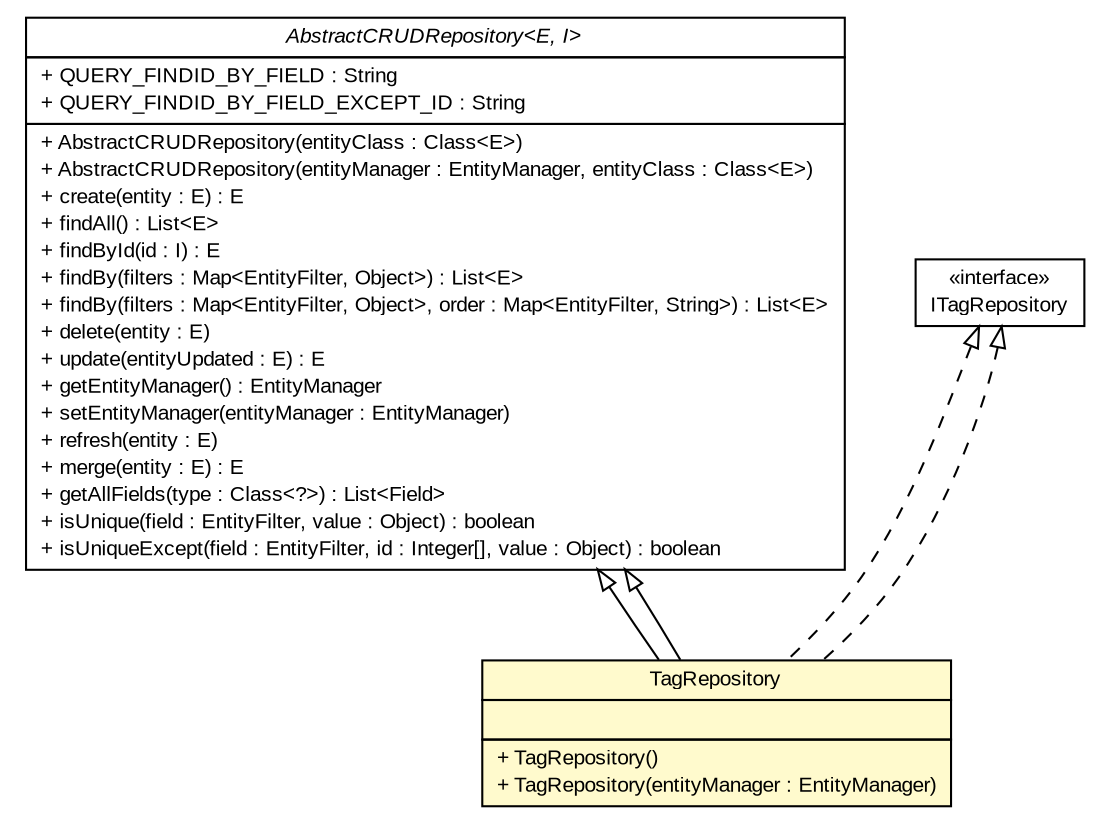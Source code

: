 #!/usr/local/bin/dot
#
# Class diagram 
# Generated by UMLGraph version R5_6-24-gf6e263 (http://www.umlgraph.org/)
#

digraph G {
	edge [fontname="arial",fontsize=10,labelfontname="arial",labelfontsize=10];
	node [fontname="arial",fontsize=10,shape=plaintext];
	nodesep=0.25;
	ranksep=0.5;
	// gov.sandia.cf.dao.AbstractCRUDRepository<E, I>
	c409732 [label=<<table title="gov.sandia.cf.dao.AbstractCRUDRepository" border="0" cellborder="1" cellspacing="0" cellpadding="2" port="p" href="../AbstractCRUDRepository.html">
		<tr><td><table border="0" cellspacing="0" cellpadding="1">
<tr><td align="center" balign="center"><font face="arial italic"> AbstractCRUDRepository&lt;E, I&gt; </font></td></tr>
		</table></td></tr>
		<tr><td><table border="0" cellspacing="0" cellpadding="1">
<tr><td align="left" balign="left"> + QUERY_FINDID_BY_FIELD : String </td></tr>
<tr><td align="left" balign="left"> + QUERY_FINDID_BY_FIELD_EXCEPT_ID : String </td></tr>
		</table></td></tr>
		<tr><td><table border="0" cellspacing="0" cellpadding="1">
<tr><td align="left" balign="left"> + AbstractCRUDRepository(entityClass : Class&lt;E&gt;) </td></tr>
<tr><td align="left" balign="left"> + AbstractCRUDRepository(entityManager : EntityManager, entityClass : Class&lt;E&gt;) </td></tr>
<tr><td align="left" balign="left"> + create(entity : E) : E </td></tr>
<tr><td align="left" balign="left"> + findAll() : List&lt;E&gt; </td></tr>
<tr><td align="left" balign="left"> + findById(id : I) : E </td></tr>
<tr><td align="left" balign="left"> + findBy(filters : Map&lt;EntityFilter, Object&gt;) : List&lt;E&gt; </td></tr>
<tr><td align="left" balign="left"> + findBy(filters : Map&lt;EntityFilter, Object&gt;, order : Map&lt;EntityFilter, String&gt;) : List&lt;E&gt; </td></tr>
<tr><td align="left" balign="left"> + delete(entity : E) </td></tr>
<tr><td align="left" balign="left"> + update(entityUpdated : E) : E </td></tr>
<tr><td align="left" balign="left"> + getEntityManager() : EntityManager </td></tr>
<tr><td align="left" balign="left"> + setEntityManager(entityManager : EntityManager) </td></tr>
<tr><td align="left" balign="left"> + refresh(entity : E) </td></tr>
<tr><td align="left" balign="left"> + merge(entity : E) : E </td></tr>
<tr><td align="left" balign="left"> + getAllFields(type : Class&lt;?&gt;) : List&lt;Field&gt; </td></tr>
<tr><td align="left" balign="left"> + isUnique(field : EntityFilter, value : Object) : boolean </td></tr>
<tr><td align="left" balign="left"> + isUniqueExcept(field : EntityFilter, id : Integer[], value : Object) : boolean </td></tr>
		</table></td></tr>
		</table>>, URL="../AbstractCRUDRepository.html", fontname="arial", fontcolor="black", fontsize=10.0];
	// gov.sandia.cf.dao.impl.TagRepository
	c409808 [label=<<table title="gov.sandia.cf.dao.impl.TagRepository" border="0" cellborder="1" cellspacing="0" cellpadding="2" port="p" bgcolor="lemonChiffon" href="./TagRepository.html">
		<tr><td><table border="0" cellspacing="0" cellpadding="1">
<tr><td align="center" balign="center"> TagRepository </td></tr>
		</table></td></tr>
		<tr><td><table border="0" cellspacing="0" cellpadding="1">
<tr><td align="left" balign="left">  </td></tr>
		</table></td></tr>
		<tr><td><table border="0" cellspacing="0" cellpadding="1">
<tr><td align="left" balign="left"> + TagRepository() </td></tr>
<tr><td align="left" balign="left"> + TagRepository(entityManager : EntityManager) </td></tr>
		</table></td></tr>
		</table>>, URL="./TagRepository.html", fontname="arial", fontcolor="black", fontsize=10.0];
	// gov.sandia.cf.dao.ITagRepository
	c409855 [label=<<table title="gov.sandia.cf.dao.ITagRepository" border="0" cellborder="1" cellspacing="0" cellpadding="2" port="p" href="../ITagRepository.html">
		<tr><td><table border="0" cellspacing="0" cellpadding="1">
<tr><td align="center" balign="center"> &#171;interface&#187; </td></tr>
<tr><td align="center" balign="center"> ITagRepository </td></tr>
		</table></td></tr>
		</table>>, URL="../ITagRepository.html", fontname="arial", fontcolor="black", fontsize=10.0];
	//gov.sandia.cf.dao.impl.TagRepository extends gov.sandia.cf.dao.AbstractCRUDRepository<gov.sandia.cf.model.Tag, java.lang.Integer>
	c409732:p -> c409808:p [dir=back,arrowtail=empty];
	//gov.sandia.cf.dao.impl.TagRepository implements gov.sandia.cf.dao.ITagRepository
	c409855:p -> c409808:p [dir=back,arrowtail=empty,style=dashed];
	//gov.sandia.cf.dao.impl.TagRepository extends gov.sandia.cf.dao.AbstractCRUDRepository<gov.sandia.cf.model.Tag, java.lang.Integer>
	c409732:p -> c409808:p [dir=back,arrowtail=empty];
	//gov.sandia.cf.dao.impl.TagRepository implements gov.sandia.cf.dao.ITagRepository
	c409855:p -> c409808:p [dir=back,arrowtail=empty,style=dashed];
}

